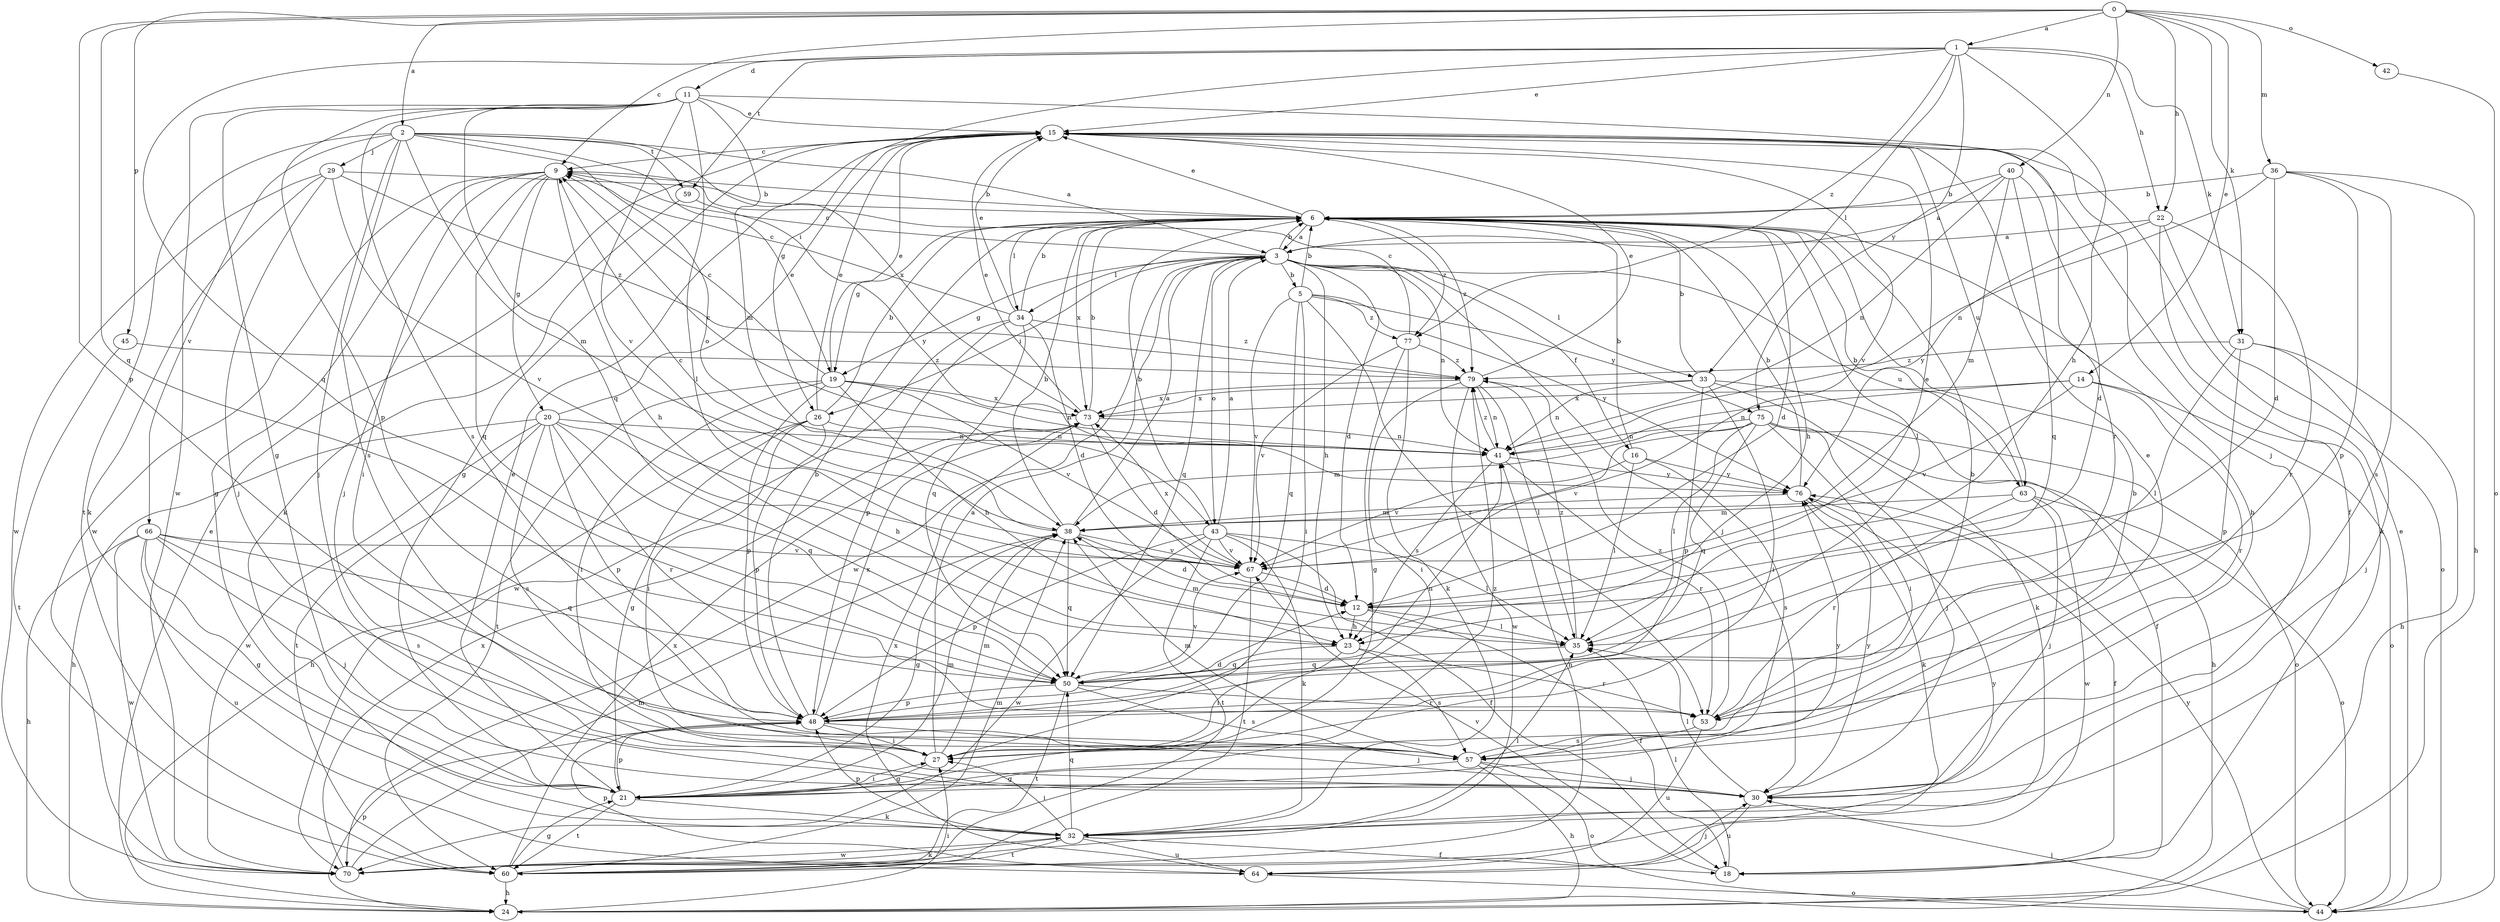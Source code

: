 strict digraph  {
0;
1;
2;
3;
5;
6;
9;
11;
12;
14;
15;
16;
18;
19;
20;
21;
22;
23;
24;
26;
27;
29;
30;
31;
32;
33;
34;
35;
36;
38;
40;
41;
42;
43;
44;
45;
48;
50;
53;
57;
59;
60;
63;
64;
66;
67;
70;
73;
75;
76;
77;
79;
0 -> 1  [label=a];
0 -> 2  [label=a];
0 -> 9  [label=c];
0 -> 14  [label=e];
0 -> 22  [label=h];
0 -> 31  [label=k];
0 -> 36  [label=m];
0 -> 40  [label=n];
0 -> 42  [label=o];
0 -> 45  [label=p];
0 -> 48  [label=p];
0 -> 50  [label=q];
1 -> 11  [label=d];
1 -> 15  [label=e];
1 -> 22  [label=h];
1 -> 23  [label=h];
1 -> 26  [label=i];
1 -> 31  [label=k];
1 -> 33  [label=l];
1 -> 50  [label=q];
1 -> 59  [label=t];
1 -> 75  [label=y];
1 -> 77  [label=z];
2 -> 3  [label=a];
2 -> 19  [label=g];
2 -> 29  [label=j];
2 -> 30  [label=j];
2 -> 38  [label=m];
2 -> 43  [label=o];
2 -> 57  [label=s];
2 -> 59  [label=t];
2 -> 60  [label=t];
2 -> 66  [label=v];
2 -> 73  [label=x];
3 -> 5  [label=b];
3 -> 6  [label=b];
3 -> 9  [label=c];
3 -> 12  [label=d];
3 -> 16  [label=f];
3 -> 19  [label=g];
3 -> 23  [label=h];
3 -> 26  [label=i];
3 -> 30  [label=j];
3 -> 33  [label=l];
3 -> 34  [label=l];
3 -> 41  [label=n];
3 -> 43  [label=o];
3 -> 50  [label=q];
3 -> 63  [label=u];
3 -> 70  [label=w];
5 -> 6  [label=b];
5 -> 27  [label=i];
5 -> 50  [label=q];
5 -> 53  [label=r];
5 -> 67  [label=v];
5 -> 75  [label=y];
5 -> 76  [label=y];
5 -> 77  [label=z];
6 -> 3  [label=a];
6 -> 12  [label=d];
6 -> 15  [label=e];
6 -> 19  [label=g];
6 -> 23  [label=h];
6 -> 34  [label=l];
6 -> 35  [label=l];
6 -> 73  [label=x];
6 -> 77  [label=z];
6 -> 79  [label=z];
9 -> 6  [label=b];
9 -> 20  [label=g];
9 -> 21  [label=g];
9 -> 23  [label=h];
9 -> 27  [label=i];
9 -> 30  [label=j];
9 -> 50  [label=q];
9 -> 70  [label=w];
11 -> 15  [label=e];
11 -> 21  [label=g];
11 -> 30  [label=j];
11 -> 35  [label=l];
11 -> 38  [label=m];
11 -> 48  [label=p];
11 -> 50  [label=q];
11 -> 57  [label=s];
11 -> 67  [label=v];
11 -> 70  [label=w];
12 -> 15  [label=e];
12 -> 18  [label=f];
12 -> 23  [label=h];
12 -> 35  [label=l];
14 -> 41  [label=n];
14 -> 44  [label=o];
14 -> 53  [label=r];
14 -> 67  [label=v];
14 -> 73  [label=x];
15 -> 9  [label=c];
15 -> 18  [label=f];
15 -> 21  [label=g];
15 -> 53  [label=r];
15 -> 63  [label=u];
15 -> 67  [label=v];
16 -> 6  [label=b];
16 -> 35  [label=l];
16 -> 57  [label=s];
16 -> 67  [label=v];
16 -> 76  [label=y];
18 -> 35  [label=l];
18 -> 67  [label=v];
19 -> 9  [label=c];
19 -> 15  [label=e];
19 -> 23  [label=h];
19 -> 27  [label=i];
19 -> 41  [label=n];
19 -> 48  [label=p];
19 -> 60  [label=t];
19 -> 67  [label=v];
19 -> 73  [label=x];
20 -> 15  [label=e];
20 -> 23  [label=h];
20 -> 24  [label=h];
20 -> 41  [label=n];
20 -> 48  [label=p];
20 -> 50  [label=q];
20 -> 53  [label=r];
20 -> 57  [label=s];
20 -> 60  [label=t];
20 -> 70  [label=w];
21 -> 15  [label=e];
21 -> 27  [label=i];
21 -> 32  [label=k];
21 -> 38  [label=m];
21 -> 48  [label=p];
21 -> 60  [label=t];
21 -> 76  [label=y];
21 -> 79  [label=z];
22 -> 3  [label=a];
22 -> 32  [label=k];
22 -> 44  [label=o];
22 -> 53  [label=r];
22 -> 76  [label=y];
23 -> 27  [label=i];
23 -> 50  [label=q];
23 -> 53  [label=r];
23 -> 57  [label=s];
24 -> 15  [label=e];
24 -> 27  [label=i];
24 -> 48  [label=p];
26 -> 6  [label=b];
26 -> 15  [label=e];
26 -> 21  [label=g];
26 -> 24  [label=h];
26 -> 27  [label=i];
26 -> 41  [label=n];
26 -> 48  [label=p];
27 -> 3  [label=a];
27 -> 21  [label=g];
27 -> 38  [label=m];
29 -> 6  [label=b];
29 -> 30  [label=j];
29 -> 32  [label=k];
29 -> 67  [label=v];
29 -> 70  [label=w];
29 -> 79  [label=z];
30 -> 6  [label=b];
30 -> 35  [label=l];
30 -> 64  [label=u];
30 -> 76  [label=y];
31 -> 24  [label=h];
31 -> 30  [label=j];
31 -> 35  [label=l];
31 -> 48  [label=p];
31 -> 79  [label=z];
32 -> 18  [label=f];
32 -> 27  [label=i];
32 -> 35  [label=l];
32 -> 48  [label=p];
32 -> 50  [label=q];
32 -> 60  [label=t];
32 -> 64  [label=u];
32 -> 70  [label=w];
33 -> 6  [label=b];
33 -> 18  [label=f];
33 -> 27  [label=i];
33 -> 32  [label=k];
33 -> 41  [label=n];
33 -> 48  [label=p];
33 -> 73  [label=x];
34 -> 6  [label=b];
34 -> 9  [label=c];
34 -> 12  [label=d];
34 -> 15  [label=e];
34 -> 48  [label=p];
34 -> 50  [label=q];
34 -> 70  [label=w];
34 -> 79  [label=z];
35 -> 38  [label=m];
35 -> 50  [label=q];
35 -> 79  [label=z];
36 -> 6  [label=b];
36 -> 12  [label=d];
36 -> 24  [label=h];
36 -> 41  [label=n];
36 -> 48  [label=p];
36 -> 57  [label=s];
38 -> 3  [label=a];
38 -> 6  [label=b];
38 -> 9  [label=c];
38 -> 12  [label=d];
38 -> 21  [label=g];
38 -> 50  [label=q];
38 -> 67  [label=v];
40 -> 3  [label=a];
40 -> 6  [label=b];
40 -> 12  [label=d];
40 -> 38  [label=m];
40 -> 41  [label=n];
40 -> 50  [label=q];
41 -> 9  [label=c];
41 -> 53  [label=r];
41 -> 76  [label=y];
41 -> 79  [label=z];
41 -> 23  [label=s];
42 -> 44  [label=o];
43 -> 3  [label=a];
43 -> 6  [label=b];
43 -> 18  [label=f];
43 -> 32  [label=k];
43 -> 35  [label=l];
43 -> 48  [label=p];
43 -> 60  [label=t];
43 -> 67  [label=v];
43 -> 70  [label=w];
44 -> 15  [label=e];
44 -> 30  [label=j];
44 -> 76  [label=y];
45 -> 60  [label=t];
45 -> 79  [label=z];
48 -> 6  [label=b];
48 -> 12  [label=d];
48 -> 27  [label=i];
48 -> 30  [label=j];
48 -> 41  [label=n];
48 -> 73  [label=x];
50 -> 48  [label=p];
50 -> 53  [label=r];
50 -> 57  [label=s];
50 -> 60  [label=t];
50 -> 67  [label=v];
53 -> 6  [label=b];
53 -> 57  [label=s];
53 -> 64  [label=u];
53 -> 79  [label=z];
57 -> 6  [label=b];
57 -> 15  [label=e];
57 -> 21  [label=g];
57 -> 24  [label=h];
57 -> 30  [label=j];
57 -> 38  [label=m];
57 -> 44  [label=o];
59 -> 32  [label=k];
59 -> 76  [label=y];
60 -> 21  [label=g];
60 -> 24  [label=h];
60 -> 38  [label=m];
60 -> 41  [label=n];
60 -> 73  [label=x];
63 -> 6  [label=b];
63 -> 30  [label=j];
63 -> 38  [label=m];
63 -> 44  [label=o];
63 -> 53  [label=r];
63 -> 70  [label=w];
64 -> 30  [label=j];
64 -> 44  [label=o];
64 -> 48  [label=p];
64 -> 73  [label=x];
66 -> 21  [label=g];
66 -> 24  [label=h];
66 -> 30  [label=j];
66 -> 50  [label=q];
66 -> 57  [label=s];
66 -> 64  [label=u];
66 -> 67  [label=v];
66 -> 70  [label=w];
67 -> 12  [label=d];
67 -> 60  [label=t];
67 -> 73  [label=x];
70 -> 32  [label=k];
70 -> 38  [label=m];
70 -> 73  [label=x];
70 -> 76  [label=y];
73 -> 6  [label=b];
73 -> 12  [label=d];
73 -> 15  [label=e];
73 -> 41  [label=n];
75 -> 24  [label=h];
75 -> 27  [label=i];
75 -> 30  [label=j];
75 -> 35  [label=l];
75 -> 38  [label=m];
75 -> 41  [label=n];
75 -> 44  [label=o];
75 -> 50  [label=q];
75 -> 67  [label=v];
76 -> 6  [label=b];
76 -> 18  [label=f];
76 -> 32  [label=k];
76 -> 38  [label=m];
77 -> 9  [label=c];
77 -> 21  [label=g];
77 -> 32  [label=k];
77 -> 67  [label=v];
77 -> 79  [label=z];
79 -> 15  [label=e];
79 -> 27  [label=i];
79 -> 35  [label=l];
79 -> 41  [label=n];
79 -> 70  [label=w];
79 -> 73  [label=x];
}
